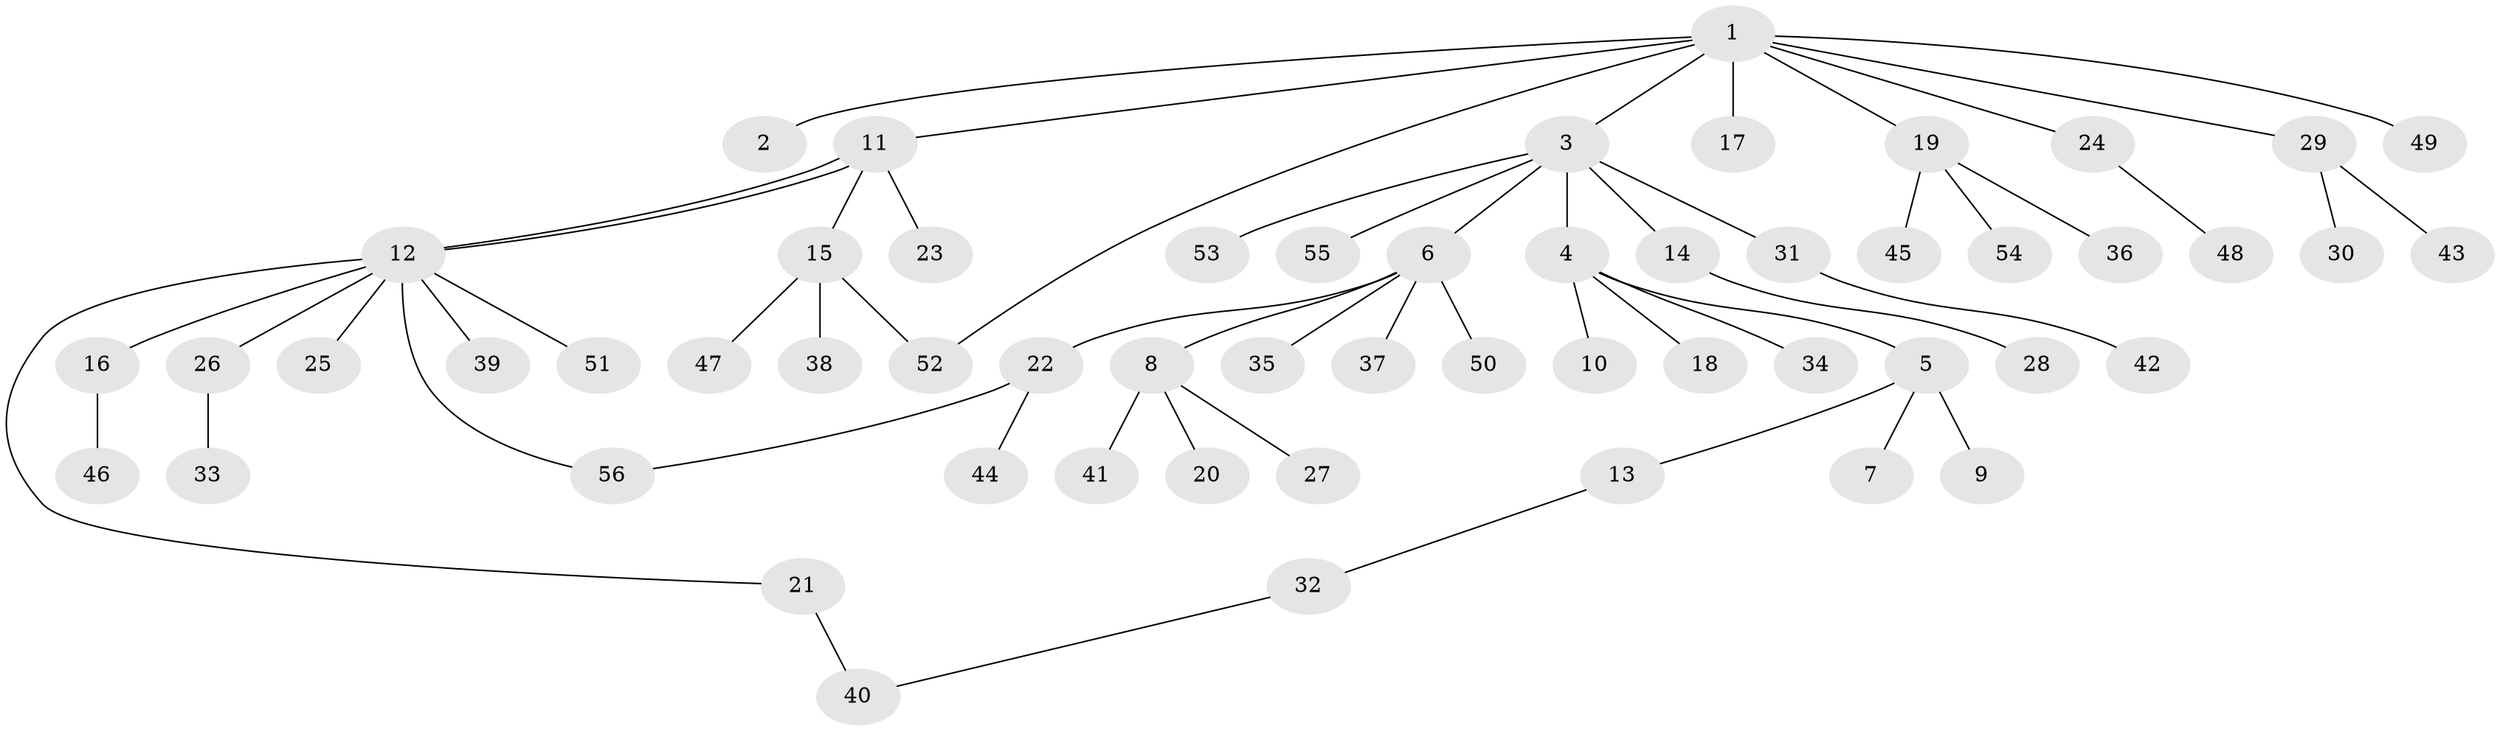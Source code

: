 // coarse degree distribution, {14: 0.024390243902439025, 1: 0.7317073170731707, 7: 0.04878048780487805, 3: 0.04878048780487805, 10: 0.024390243902439025, 2: 0.0975609756097561, 4: 0.024390243902439025}
// Generated by graph-tools (version 1.1) at 2025/51/02/27/25 19:51:54]
// undirected, 56 vertices, 59 edges
graph export_dot {
graph [start="1"]
  node [color=gray90,style=filled];
  1;
  2;
  3;
  4;
  5;
  6;
  7;
  8;
  9;
  10;
  11;
  12;
  13;
  14;
  15;
  16;
  17;
  18;
  19;
  20;
  21;
  22;
  23;
  24;
  25;
  26;
  27;
  28;
  29;
  30;
  31;
  32;
  33;
  34;
  35;
  36;
  37;
  38;
  39;
  40;
  41;
  42;
  43;
  44;
  45;
  46;
  47;
  48;
  49;
  50;
  51;
  52;
  53;
  54;
  55;
  56;
  1 -- 2;
  1 -- 3;
  1 -- 11;
  1 -- 17;
  1 -- 19;
  1 -- 24;
  1 -- 29;
  1 -- 49;
  1 -- 52;
  3 -- 4;
  3 -- 6;
  3 -- 14;
  3 -- 31;
  3 -- 53;
  3 -- 55;
  4 -- 5;
  4 -- 10;
  4 -- 18;
  4 -- 34;
  5 -- 7;
  5 -- 9;
  5 -- 13;
  6 -- 8;
  6 -- 22;
  6 -- 35;
  6 -- 37;
  6 -- 50;
  8 -- 20;
  8 -- 27;
  8 -- 41;
  11 -- 12;
  11 -- 12;
  11 -- 15;
  11 -- 23;
  12 -- 16;
  12 -- 21;
  12 -- 25;
  12 -- 26;
  12 -- 39;
  12 -- 51;
  12 -- 56;
  13 -- 32;
  14 -- 28;
  15 -- 38;
  15 -- 47;
  15 -- 52;
  16 -- 46;
  19 -- 36;
  19 -- 45;
  19 -- 54;
  21 -- 40;
  22 -- 44;
  22 -- 56;
  24 -- 48;
  26 -- 33;
  29 -- 30;
  29 -- 43;
  31 -- 42;
  32 -- 40;
}
